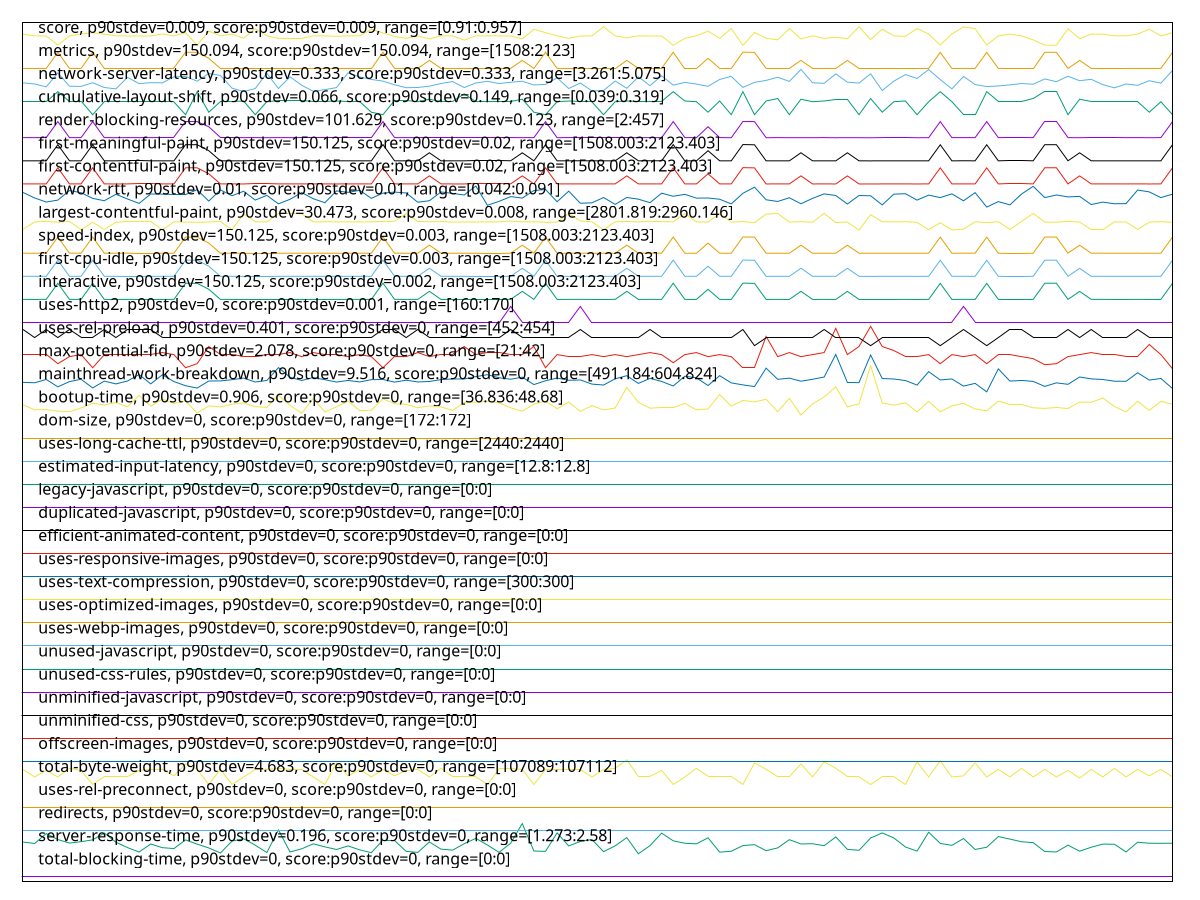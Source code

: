 reset
set terminal svg size 640, 4440 enhanced background rgb 'white'
set output "reprap/correlation/pages+cached+noexternal+nofonts+nosvg+noimg/correlation.svg"

$totalBlockingTimeP90Stdev0ScoreP90Stdev0Range00 <<EOF
0 0.2
1 0.2
2 0.2
3 0.2
4 0.2
5 0.2
6 0.2
7 0.2
8 0.2
9 0.2
10 0.2
11 0.2
12 0.2
13 0.2
14 0.2
15 0.2
16 0.2
17 0.2
18 0.2
19 0.2
20 0.2
21 0.2
22 0.2
23 0.2
24 0.2
25 0.2
26 0.2
27 0.2
28 0.2
29 0.2
30 0.2
31 0.2
32 0.2
33 0.2
34 0.2
35 0.2
36 0.2
37 0.2
38 0.2
39 0.2
40 0.2
41 0.2
42 0.2
43 0.2
44 0.2
45 0.2
46 0.2
47 0.2
48 0.2
49 0.2
50 0.2
51 0.2
52 0.2
53 0.2
54 0.2
55 0.2
56 0.2
57 0.2
58 0.2
59 0.2
60 0.2
61 0.2
62 0.2
63 0.2
64 0.2
65 0.2
66 0.2
67 0.2
68 0.2
69 0.2
70 0.2
71 0.2
72 0.2
73 0.2
74 0.2
75 0.2
76 0.2
77 0.2
78 0.2
79 0.2
80 0.2
81 0.2
82 0.2
83 0.2
84 0.2
85 0.2
86 0.2
87 0.2
88 0.2
89 0.2
90 0.2
91 0.2
92 0.2
93 0.2
94 0.2
95 0.2
96 0.2
97 0.2
98 0.2
99 0.2
EOF

$serverResponseTimeP90Stdev0196ScoreP90Stdev0Range1273258 <<EOF
0 1.709
1 1.645
2 2.0740000000000003
3 1.8170000000000002
4 1.6640000000000001
5 1.724
6 1.8030000000000002
7 2.101
8 1.701
9 1.469
10 1.2760000000000002
11 1.6230000000000002
12 1.4649999999999999
13 1.4260000000000002
14 1.801
15 1.6179999999999999
16 1.453
17 1.234
18 1.7489999999999999
19 1.851
20 1.5750000000000002
21 1.2550000000000001
22 2.234
23 1.277
24 1.416
25 1.63
26 1.5
27 1.386
28 1.5410000000000001
29 1.369
30 1.248
31 1.771
32 1.771
33 1.3050000000000002
34 1.2590000000000001
35 1.7109999999999999
36 1.401
37 1.358
38 1.636
39 1.867
40 1.5789999999999997
41 1.262
42 1.659
43 2.507
44 1.319
45 1.304
46 2.105
47 1.538
48 1.7349999999999999
49 1.816
50 1.291
51 1.543
52 1.9
53 1.2
54 1.552
55 2.093
56 1.762
57 1.6560000000000001
58 1.63
59 1.892
60 1.271
61 1.31
62 1.5550000000000002
63 1.596
64 1.334
65 1.456
66 1.8110000000000002
67 1.624
68 1.636
69 1.5490000000000002
70 1.9289999999999998
71 1.393
72 1.3490000000000002
73 1.8820000000000001
74 2.103
75 1.8869999999999998
76 1.494
77 1.317
78 2.134
79 1.6500000000000001
80 1.564
81 1.8619999999999999
82 1.387
83 1.483
84 1.9449999999999998
85 1.8359999999999999
86 1.72
87 1.6820000000000004
88 1.298
89 1.278
90 1.5730000000000002
91 1.312
92 1.483
93 1.6199999999999999
94 1.6119999999999999
95 1.2790000000000001
96 1.701
97 1.6560000000000001
98 1.6540000000000001
99 1.658
EOF

$redirectsP90Stdev0ScoreP90Stdev0Range00 <<EOF
0 2.2
1 2.2
2 2.2
3 2.2
4 2.2
5 2.2
6 2.2
7 2.2
8 2.2
9 2.2
10 2.2
11 2.2
12 2.2
13 2.2
14 2.2
15 2.2
16 2.2
17 2.2
18 2.2
19 2.2
20 2.2
21 2.2
22 2.2
23 2.2
24 2.2
25 2.2
26 2.2
27 2.2
28 2.2
29 2.2
30 2.2
31 2.2
32 2.2
33 2.2
34 2.2
35 2.2
36 2.2
37 2.2
38 2.2
39 2.2
40 2.2
41 2.2
42 2.2
43 2.2
44 2.2
45 2.2
46 2.2
47 2.2
48 2.2
49 2.2
50 2.2
51 2.2
52 2.2
53 2.2
54 2.2
55 2.2
56 2.2
57 2.2
58 2.2
59 2.2
60 2.2
61 2.2
62 2.2
63 2.2
64 2.2
65 2.2
66 2.2
67 2.2
68 2.2
69 2.2
70 2.2
71 2.2
72 2.2
73 2.2
74 2.2
75 2.2
76 2.2
77 2.2
78 2.2
79 2.2
80 2.2
81 2.2
82 2.2
83 2.2
84 2.2
85 2.2
86 2.2
87 2.2
88 2.2
89 2.2
90 2.2
91 2.2
92 2.2
93 2.2
94 2.2
95 2.2
96 2.2
97 2.2
98 2.2
99 2.2
EOF

$usesRelPreconnectP90Stdev0ScoreP90Stdev0Range00 <<EOF
0 3.2
1 3.2
2 3.2
3 3.2
4 3.2
5 3.2
6 3.2
7 3.2
8 3.2
9 3.2
10 3.2
11 3.2
12 3.2
13 3.2
14 3.2
15 3.2
16 3.2
17 3.2
18 3.2
19 3.2
20 3.2
21 3.2
22 3.2
23 3.2
24 3.2
25 3.2
26 3.2
27 3.2
28 3.2
29 3.2
30 3.2
31 3.2
32 3.2
33 3.2
34 3.2
35 3.2
36 3.2
37 3.2
38 3.2
39 3.2
40 3.2
41 3.2
42 3.2
43 3.2
44 3.2
45 3.2
46 3.2
47 3.2
48 3.2
49 3.2
50 3.2
51 3.2
52 3.2
53 3.2
54 3.2
55 3.2
56 3.2
57 3.2
58 3.2
59 3.2
60 3.2
61 3.2
62 3.2
63 3.2
64 3.2
65 3.2
66 3.2
67 3.2
68 3.2
69 3.2
70 3.2
71 3.2
72 3.2
73 3.2
74 3.2
75 3.2
76 3.2
77 3.2
78 3.2
79 3.2
80 3.2
81 3.2
82 3.2
83 3.2
84 3.2
85 3.2
86 3.2
87 3.2
88 3.2
89 3.2
90 3.2
91 3.2
92 3.2
93 3.2
94 3.2
95 3.2
96 3.2
97 3.2
98 3.2
99 3.2
EOF

$totalByteWeightP90Stdev4683ScoreP90Stdev0Range107089107112 <<EOF
0 4.8533333333333335
1 4.526666666666667
2 4.806666666666667
3 4.526666666666667
4 4.9
5 4.806666666666667
6 4.2
7 4.526666666666667
8 4.526666666666667
9 4.526666666666667
10 4.806666666666667
11 4.8533333333333335
12 4.8533333333333335
13 4.573333333333333
14 5.086666666666667
15 4.8533333333333335
16 4.2
17 4.8533333333333335
18 4.2
19 4.526666666666667
20 4.8533333333333335
21 4.8533333333333335
22 4.9
23 4.8533333333333335
24 4.8533333333333335
25 4.526666666666667
26 4.2
27 5.133333333333334
28 4.573333333333333
29 4.8533333333333335
30 4.526666666666667
31 4.8533333333333335
32 4.573333333333333
33 4.806666666666667
34 4.8533333333333335
35 4.526666666666667
36 4.9
37 4.526666666666667
38 4.526666666666667
39 4.526666666666667
40 4.2
41 4.9
42 4.9
43 4.8533333333333335
44 4.2
45 4.8533333333333335
46 4.8533333333333335
47 4.8533333333333335
48 4.8533333333333335
49 4.526666666666667
50 4.8533333333333335
51 4.9
52 5.273333333333333
53 4.526666666666667
54 4.526666666666667
55 4.806666666666667
56 4.2
57 4.526666666666667
58 4.9
59 4.526666666666667
60 4.526666666666667
61 4.526666666666667
62 4.2
63 5.133333333333334
64 4.8533333333333335
65 4.526666666666667
66 4.526666666666667
67 5.086666666666667
68 4.526666666666667
69 5.18
70 4.9
71 4.526666666666667
72 4.526666666666667
73 4.2
74 4.526666666666667
75 4.526666666666667
76 4.2
77 5.18
78 4.526666666666667
79 5.226666666666667
80 4.526666666666667
81 4.573333333333333
82 5.133333333333334
83 4.526666666666667
84 4.8533333333333335
85 4.526666666666667
86 4.9
87 4.526666666666667
88 4.8533333333333335
89 4.526666666666667
90 4.806666666666667
91 4.48
92 4.8533333333333335
93 4.526666666666667
94 4.9
95 4.526666666666667
96 4.8533333333333335
97 4.573333333333333
98 4.8533333333333335
99 4.526666666666667
EOF

$offscreenImagesP90Stdev0ScoreP90Stdev0Range00 <<EOF
0 5.2
1 5.2
2 5.2
3 5.2
4 5.2
5 5.2
6 5.2
7 5.2
8 5.2
9 5.2
10 5.2
11 5.2
12 5.2
13 5.2
14 5.2
15 5.2
16 5.2
17 5.2
18 5.2
19 5.2
20 5.2
21 5.2
22 5.2
23 5.2
24 5.2
25 5.2
26 5.2
27 5.2
28 5.2
29 5.2
30 5.2
31 5.2
32 5.2
33 5.2
34 5.2
35 5.2
36 5.2
37 5.2
38 5.2
39 5.2
40 5.2
41 5.2
42 5.2
43 5.2
44 5.2
45 5.2
46 5.2
47 5.2
48 5.2
49 5.2
50 5.2
51 5.2
52 5.2
53 5.2
54 5.2
55 5.2
56 5.2
57 5.2
58 5.2
59 5.2
60 5.2
61 5.2
62 5.2
63 5.2
64 5.2
65 5.2
66 5.2
67 5.2
68 5.2
69 5.2
70 5.2
71 5.2
72 5.2
73 5.2
74 5.2
75 5.2
76 5.2
77 5.2
78 5.2
79 5.2
80 5.2
81 5.2
82 5.2
83 5.2
84 5.2
85 5.2
86 5.2
87 5.2
88 5.2
89 5.2
90 5.2
91 5.2
92 5.2
93 5.2
94 5.2
95 5.2
96 5.2
97 5.2
98 5.2
99 5.2
EOF

$unminifiedCssP90Stdev0ScoreP90Stdev0Range00 <<EOF
0 6.2
1 6.2
2 6.2
3 6.2
4 6.2
5 6.2
6 6.2
7 6.2
8 6.2
9 6.2
10 6.2
11 6.2
12 6.2
13 6.2
14 6.2
15 6.2
16 6.2
17 6.2
18 6.2
19 6.2
20 6.2
21 6.2
22 6.2
23 6.2
24 6.2
25 6.2
26 6.2
27 6.2
28 6.2
29 6.2
30 6.2
31 6.2
32 6.2
33 6.2
34 6.2
35 6.2
36 6.2
37 6.2
38 6.2
39 6.2
40 6.2
41 6.2
42 6.2
43 6.2
44 6.2
45 6.2
46 6.2
47 6.2
48 6.2
49 6.2
50 6.2
51 6.2
52 6.2
53 6.2
54 6.2
55 6.2
56 6.2
57 6.2
58 6.2
59 6.2
60 6.2
61 6.2
62 6.2
63 6.2
64 6.2
65 6.2
66 6.2
67 6.2
68 6.2
69 6.2
70 6.2
71 6.2
72 6.2
73 6.2
74 6.2
75 6.2
76 6.2
77 6.2
78 6.2
79 6.2
80 6.2
81 6.2
82 6.2
83 6.2
84 6.2
85 6.2
86 6.2
87 6.2
88 6.2
89 6.2
90 6.2
91 6.2
92 6.2
93 6.2
94 6.2
95 6.2
96 6.2
97 6.2
98 6.2
99 6.2
EOF

$unminifiedJavascriptP90Stdev0ScoreP90Stdev0Range00 <<EOF
0 7.2
1 7.2
2 7.2
3 7.2
4 7.2
5 7.2
6 7.2
7 7.2
8 7.2
9 7.2
10 7.2
11 7.2
12 7.2
13 7.2
14 7.2
15 7.2
16 7.2
17 7.2
18 7.2
19 7.2
20 7.2
21 7.2
22 7.2
23 7.2
24 7.2
25 7.2
26 7.2
27 7.2
28 7.2
29 7.2
30 7.2
31 7.2
32 7.2
33 7.2
34 7.2
35 7.2
36 7.2
37 7.2
38 7.2
39 7.2
40 7.2
41 7.2
42 7.2
43 7.2
44 7.2
45 7.2
46 7.2
47 7.2
48 7.2
49 7.2
50 7.2
51 7.2
52 7.2
53 7.2
54 7.2
55 7.2
56 7.2
57 7.2
58 7.2
59 7.2
60 7.2
61 7.2
62 7.2
63 7.2
64 7.2
65 7.2
66 7.2
67 7.2
68 7.2
69 7.2
70 7.2
71 7.2
72 7.2
73 7.2
74 7.2
75 7.2
76 7.2
77 7.2
78 7.2
79 7.2
80 7.2
81 7.2
82 7.2
83 7.2
84 7.2
85 7.2
86 7.2
87 7.2
88 7.2
89 7.2
90 7.2
91 7.2
92 7.2
93 7.2
94 7.2
95 7.2
96 7.2
97 7.2
98 7.2
99 7.2
EOF

$unusedCssRulesP90Stdev0ScoreP90Stdev0Range00 <<EOF
0 8.2
1 8.2
2 8.2
3 8.2
4 8.2
5 8.2
6 8.2
7 8.2
8 8.2
9 8.2
10 8.2
11 8.2
12 8.2
13 8.2
14 8.2
15 8.2
16 8.2
17 8.2
18 8.2
19 8.2
20 8.2
21 8.2
22 8.2
23 8.2
24 8.2
25 8.2
26 8.2
27 8.2
28 8.2
29 8.2
30 8.2
31 8.2
32 8.2
33 8.2
34 8.2
35 8.2
36 8.2
37 8.2
38 8.2
39 8.2
40 8.2
41 8.2
42 8.2
43 8.2
44 8.2
45 8.2
46 8.2
47 8.2
48 8.2
49 8.2
50 8.2
51 8.2
52 8.2
53 8.2
54 8.2
55 8.2
56 8.2
57 8.2
58 8.2
59 8.2
60 8.2
61 8.2
62 8.2
63 8.2
64 8.2
65 8.2
66 8.2
67 8.2
68 8.2
69 8.2
70 8.2
71 8.2
72 8.2
73 8.2
74 8.2
75 8.2
76 8.2
77 8.2
78 8.2
79 8.2
80 8.2
81 8.2
82 8.2
83 8.2
84 8.2
85 8.2
86 8.2
87 8.2
88 8.2
89 8.2
90 8.2
91 8.2
92 8.2
93 8.2
94 8.2
95 8.2
96 8.2
97 8.2
98 8.2
99 8.2
EOF

$unusedJavascriptP90Stdev0ScoreP90Stdev0Range00 <<EOF
0 9.2
1 9.2
2 9.2
3 9.2
4 9.2
5 9.2
6 9.2
7 9.2
8 9.2
9 9.2
10 9.2
11 9.2
12 9.2
13 9.2
14 9.2
15 9.2
16 9.2
17 9.2
18 9.2
19 9.2
20 9.2
21 9.2
22 9.2
23 9.2
24 9.2
25 9.2
26 9.2
27 9.2
28 9.2
29 9.2
30 9.2
31 9.2
32 9.2
33 9.2
34 9.2
35 9.2
36 9.2
37 9.2
38 9.2
39 9.2
40 9.2
41 9.2
42 9.2
43 9.2
44 9.2
45 9.2
46 9.2
47 9.2
48 9.2
49 9.2
50 9.2
51 9.2
52 9.2
53 9.2
54 9.2
55 9.2
56 9.2
57 9.2
58 9.2
59 9.2
60 9.2
61 9.2
62 9.2
63 9.2
64 9.2
65 9.2
66 9.2
67 9.2
68 9.2
69 9.2
70 9.2
71 9.2
72 9.2
73 9.2
74 9.2
75 9.2
76 9.2
77 9.2
78 9.2
79 9.2
80 9.2
81 9.2
82 9.2
83 9.2
84 9.2
85 9.2
86 9.2
87 9.2
88 9.2
89 9.2
90 9.2
91 9.2
92 9.2
93 9.2
94 9.2
95 9.2
96 9.2
97 9.2
98 9.2
99 9.2
EOF

$usesWebpImagesP90Stdev0ScoreP90Stdev0Range00 <<EOF
0 10.2
1 10.2
2 10.2
3 10.2
4 10.2
5 10.2
6 10.2
7 10.2
8 10.2
9 10.2
10 10.2
11 10.2
12 10.2
13 10.2
14 10.2
15 10.2
16 10.2
17 10.2
18 10.2
19 10.2
20 10.2
21 10.2
22 10.2
23 10.2
24 10.2
25 10.2
26 10.2
27 10.2
28 10.2
29 10.2
30 10.2
31 10.2
32 10.2
33 10.2
34 10.2
35 10.2
36 10.2
37 10.2
38 10.2
39 10.2
40 10.2
41 10.2
42 10.2
43 10.2
44 10.2
45 10.2
46 10.2
47 10.2
48 10.2
49 10.2
50 10.2
51 10.2
52 10.2
53 10.2
54 10.2
55 10.2
56 10.2
57 10.2
58 10.2
59 10.2
60 10.2
61 10.2
62 10.2
63 10.2
64 10.2
65 10.2
66 10.2
67 10.2
68 10.2
69 10.2
70 10.2
71 10.2
72 10.2
73 10.2
74 10.2
75 10.2
76 10.2
77 10.2
78 10.2
79 10.2
80 10.2
81 10.2
82 10.2
83 10.2
84 10.2
85 10.2
86 10.2
87 10.2
88 10.2
89 10.2
90 10.2
91 10.2
92 10.2
93 10.2
94 10.2
95 10.2
96 10.2
97 10.2
98 10.2
99 10.2
EOF

$usesOptimizedImagesP90Stdev0ScoreP90Stdev0Range00 <<EOF
0 11.2
1 11.2
2 11.2
3 11.2
4 11.2
5 11.2
6 11.2
7 11.2
8 11.2
9 11.2
10 11.2
11 11.2
12 11.2
13 11.2
14 11.2
15 11.2
16 11.2
17 11.2
18 11.2
19 11.2
20 11.2
21 11.2
22 11.2
23 11.2
24 11.2
25 11.2
26 11.2
27 11.2
28 11.2
29 11.2
30 11.2
31 11.2
32 11.2
33 11.2
34 11.2
35 11.2
36 11.2
37 11.2
38 11.2
39 11.2
40 11.2
41 11.2
42 11.2
43 11.2
44 11.2
45 11.2
46 11.2
47 11.2
48 11.2
49 11.2
50 11.2
51 11.2
52 11.2
53 11.2
54 11.2
55 11.2
56 11.2
57 11.2
58 11.2
59 11.2
60 11.2
61 11.2
62 11.2
63 11.2
64 11.2
65 11.2
66 11.2
67 11.2
68 11.2
69 11.2
70 11.2
71 11.2
72 11.2
73 11.2
74 11.2
75 11.2
76 11.2
77 11.2
78 11.2
79 11.2
80 11.2
81 11.2
82 11.2
83 11.2
84 11.2
85 11.2
86 11.2
87 11.2
88 11.2
89 11.2
90 11.2
91 11.2
92 11.2
93 11.2
94 11.2
95 11.2
96 11.2
97 11.2
98 11.2
99 11.2
EOF

$usesTextCompressionP90Stdev0ScoreP90Stdev0Range300300 <<EOF
0 12.2
1 12.2
2 12.2
3 12.2
4 12.2
5 12.2
6 12.2
7 12.2
8 12.2
9 12.2
10 12.2
11 12.2
12 12.2
13 12.2
14 12.2
15 12.2
16 12.2
17 12.2
18 12.2
19 12.2
20 12.2
21 12.2
22 12.2
23 12.2
24 12.2
25 12.2
26 12.2
27 12.2
28 12.2
29 12.2
30 12.2
31 12.2
32 12.2
33 12.2
34 12.2
35 12.2
36 12.2
37 12.2
38 12.2
39 12.2
40 12.2
41 12.2
42 12.2
43 12.2
44 12.2
45 12.2
46 12.2
47 12.2
48 12.2
49 12.2
50 12.2
51 12.2
52 12.2
53 12.2
54 12.2
55 12.2
56 12.2
57 12.2
58 12.2
59 12.2
60 12.2
61 12.2
62 12.2
63 12.2
64 12.2
65 12.2
66 12.2
67 12.2
68 12.2
69 12.2
70 12.2
71 12.2
72 12.2
73 12.2
74 12.2
75 12.2
76 12.2
77 12.2
78 12.2
79 12.2
80 12.2
81 12.2
82 12.2
83 12.2
84 12.2
85 12.2
86 12.2
87 12.2
88 12.2
89 12.2
90 12.2
91 12.2
92 12.2
93 12.2
94 12.2
95 12.2
96 12.2
97 12.2
98 12.2
99 12.2
EOF

$usesResponsiveImagesP90Stdev0ScoreP90Stdev0Range00 <<EOF
0 13.2
1 13.2
2 13.2
3 13.2
4 13.2
5 13.2
6 13.2
7 13.2
8 13.2
9 13.2
10 13.2
11 13.2
12 13.2
13 13.2
14 13.2
15 13.2
16 13.2
17 13.2
18 13.2
19 13.2
20 13.2
21 13.2
22 13.2
23 13.2
24 13.2
25 13.2
26 13.2
27 13.2
28 13.2
29 13.2
30 13.2
31 13.2
32 13.2
33 13.2
34 13.2
35 13.2
36 13.2
37 13.2
38 13.2
39 13.2
40 13.2
41 13.2
42 13.2
43 13.2
44 13.2
45 13.2
46 13.2
47 13.2
48 13.2
49 13.2
50 13.2
51 13.2
52 13.2
53 13.2
54 13.2
55 13.2
56 13.2
57 13.2
58 13.2
59 13.2
60 13.2
61 13.2
62 13.2
63 13.2
64 13.2
65 13.2
66 13.2
67 13.2
68 13.2
69 13.2
70 13.2
71 13.2
72 13.2
73 13.2
74 13.2
75 13.2
76 13.2
77 13.2
78 13.2
79 13.2
80 13.2
81 13.2
82 13.2
83 13.2
84 13.2
85 13.2
86 13.2
87 13.2
88 13.2
89 13.2
90 13.2
91 13.2
92 13.2
93 13.2
94 13.2
95 13.2
96 13.2
97 13.2
98 13.2
99 13.2
EOF

$efficientAnimatedContentP90Stdev0ScoreP90Stdev0Range00 <<EOF
0 14.2
1 14.2
2 14.2
3 14.2
4 14.2
5 14.2
6 14.2
7 14.2
8 14.2
9 14.2
10 14.2
11 14.2
12 14.2
13 14.2
14 14.2
15 14.2
16 14.2
17 14.2
18 14.2
19 14.2
20 14.2
21 14.2
22 14.2
23 14.2
24 14.2
25 14.2
26 14.2
27 14.2
28 14.2
29 14.2
30 14.2
31 14.2
32 14.2
33 14.2
34 14.2
35 14.2
36 14.2
37 14.2
38 14.2
39 14.2
40 14.2
41 14.2
42 14.2
43 14.2
44 14.2
45 14.2
46 14.2
47 14.2
48 14.2
49 14.2
50 14.2
51 14.2
52 14.2
53 14.2
54 14.2
55 14.2
56 14.2
57 14.2
58 14.2
59 14.2
60 14.2
61 14.2
62 14.2
63 14.2
64 14.2
65 14.2
66 14.2
67 14.2
68 14.2
69 14.2
70 14.2
71 14.2
72 14.2
73 14.2
74 14.2
75 14.2
76 14.2
77 14.2
78 14.2
79 14.2
80 14.2
81 14.2
82 14.2
83 14.2
84 14.2
85 14.2
86 14.2
87 14.2
88 14.2
89 14.2
90 14.2
91 14.2
92 14.2
93 14.2
94 14.2
95 14.2
96 14.2
97 14.2
98 14.2
99 14.2
EOF

$duplicatedJavascriptP90Stdev0ScoreP90Stdev0Range00 <<EOF
0 15.2
1 15.2
2 15.2
3 15.2
4 15.2
5 15.2
6 15.2
7 15.2
8 15.2
9 15.2
10 15.2
11 15.2
12 15.2
13 15.2
14 15.2
15 15.2
16 15.2
17 15.2
18 15.2
19 15.2
20 15.2
21 15.2
22 15.2
23 15.2
24 15.2
25 15.2
26 15.2
27 15.2
28 15.2
29 15.2
30 15.2
31 15.2
32 15.2
33 15.2
34 15.2
35 15.2
36 15.2
37 15.2
38 15.2
39 15.2
40 15.2
41 15.2
42 15.2
43 15.2
44 15.2
45 15.2
46 15.2
47 15.2
48 15.2
49 15.2
50 15.2
51 15.2
52 15.2
53 15.2
54 15.2
55 15.2
56 15.2
57 15.2
58 15.2
59 15.2
60 15.2
61 15.2
62 15.2
63 15.2
64 15.2
65 15.2
66 15.2
67 15.2
68 15.2
69 15.2
70 15.2
71 15.2
72 15.2
73 15.2
74 15.2
75 15.2
76 15.2
77 15.2
78 15.2
79 15.2
80 15.2
81 15.2
82 15.2
83 15.2
84 15.2
85 15.2
86 15.2
87 15.2
88 15.2
89 15.2
90 15.2
91 15.2
92 15.2
93 15.2
94 15.2
95 15.2
96 15.2
97 15.2
98 15.2
99 15.2
EOF

$legacyJavascriptP90Stdev0ScoreP90Stdev0Range00 <<EOF
0 16.2
1 16.2
2 16.2
3 16.2
4 16.2
5 16.2
6 16.2
7 16.2
8 16.2
9 16.2
10 16.2
11 16.2
12 16.2
13 16.2
14 16.2
15 16.2
16 16.2
17 16.2
18 16.2
19 16.2
20 16.2
21 16.2
22 16.2
23 16.2
24 16.2
25 16.2
26 16.2
27 16.2
28 16.2
29 16.2
30 16.2
31 16.2
32 16.2
33 16.2
34 16.2
35 16.2
36 16.2
37 16.2
38 16.2
39 16.2
40 16.2
41 16.2
42 16.2
43 16.2
44 16.2
45 16.2
46 16.2
47 16.2
48 16.2
49 16.2
50 16.2
51 16.2
52 16.2
53 16.2
54 16.2
55 16.2
56 16.2
57 16.2
58 16.2
59 16.2
60 16.2
61 16.2
62 16.2
63 16.2
64 16.2
65 16.2
66 16.2
67 16.2
68 16.2
69 16.2
70 16.2
71 16.2
72 16.2
73 16.2
74 16.2
75 16.2
76 16.2
77 16.2
78 16.2
79 16.2
80 16.2
81 16.2
82 16.2
83 16.2
84 16.2
85 16.2
86 16.2
87 16.2
88 16.2
89 16.2
90 16.2
91 16.2
92 16.2
93 16.2
94 16.2
95 16.2
96 16.2
97 16.2
98 16.2
99 16.2
EOF

$estimatedInputLatencyP90Stdev0ScoreP90Stdev0Range128128 <<EOF
0 17.2
1 17.2
2 17.2
3 17.2
4 17.2
5 17.2
6 17.2
7 17.2
8 17.2
9 17.2
10 17.2
11 17.2
12 17.2
13 17.2
14 17.2
15 17.2
16 17.2
17 17.2
18 17.2
19 17.2
20 17.2
21 17.2
22 17.2
23 17.2
24 17.2
25 17.2
26 17.2
27 17.2
28 17.2
29 17.2
30 17.2
31 17.2
32 17.2
33 17.2
34 17.2
35 17.2
36 17.2
37 17.2
38 17.2
39 17.2
40 17.2
41 17.2
42 17.2
43 17.2
44 17.2
45 17.2
46 17.2
47 17.2
48 17.2
49 17.2
50 17.2
51 17.2
52 17.2
53 17.2
54 17.2
55 17.2
56 17.2
57 17.2
58 17.2
59 17.2
60 17.2
61 17.2
62 17.2
63 17.2
64 17.2
65 17.2
66 17.2
67 17.2
68 17.2
69 17.2
70 17.2
71 17.2
72 17.2
73 17.2
74 17.2
75 17.2
76 17.2
77 17.2
78 17.2
79 17.2
80 17.2
81 17.2
82 17.2
83 17.2
84 17.2
85 17.2
86 17.2
87 17.2
88 17.2
89 17.2
90 17.2
91 17.2
92 17.2
93 17.2
94 17.2
95 17.2
96 17.2
97 17.2
98 17.2
99 17.2
EOF

$usesLongCacheTtlP90Stdev0ScoreP90Stdev0Range24402440 <<EOF
0 18.2
1 18.2
2 18.2
3 18.2
4 18.2
5 18.2
6 18.2
7 18.2
8 18.2
9 18.2
10 18.2
11 18.2
12 18.2
13 18.2
14 18.2
15 18.2
16 18.2
17 18.2
18 18.2
19 18.2
20 18.2
21 18.2
22 18.2
23 18.2
24 18.2
25 18.2
26 18.2
27 18.2
28 18.2
29 18.2
30 18.2
31 18.2
32 18.2
33 18.2
34 18.2
35 18.2
36 18.2
37 18.2
38 18.2
39 18.2
40 18.2
41 18.2
42 18.2
43 18.2
44 18.2
45 18.2
46 18.2
47 18.2
48 18.2
49 18.2
50 18.2
51 18.2
52 18.2
53 18.2
54 18.2
55 18.2
56 18.2
57 18.2
58 18.2
59 18.2
60 18.2
61 18.2
62 18.2
63 18.2
64 18.2
65 18.2
66 18.2
67 18.2
68 18.2
69 18.2
70 18.2
71 18.2
72 18.2
73 18.2
74 18.2
75 18.2
76 18.2
77 18.2
78 18.2
79 18.2
80 18.2
81 18.2
82 18.2
83 18.2
84 18.2
85 18.2
86 18.2
87 18.2
88 18.2
89 18.2
90 18.2
91 18.2
92 18.2
93 18.2
94 18.2
95 18.2
96 18.2
97 18.2
98 18.2
99 18.2
EOF

$domSizeP90Stdev0ScoreP90Stdev0Range172172 <<EOF
0 19.2
1 19.2
2 19.2
3 19.2
4 19.2
5 19.2
6 19.2
7 19.2
8 19.2
9 19.2
10 19.2
11 19.2
12 19.2
13 19.2
14 19.2
15 19.2
16 19.2
17 19.2
18 19.2
19 19.2
20 19.2
21 19.2
22 19.2
23 19.2
24 19.2
25 19.2
26 19.2
27 19.2
28 19.2
29 19.2
30 19.2
31 19.2
32 19.2
33 19.2
34 19.2
35 19.2
36 19.2
37 19.2
38 19.2
39 19.2
40 19.2
41 19.2
42 19.2
43 19.2
44 19.2
45 19.2
46 19.2
47 19.2
48 19.2
49 19.2
50 19.2
51 19.2
52 19.2
53 19.2
54 19.2
55 19.2
56 19.2
57 19.2
58 19.2
59 19.2
60 19.2
61 19.2
62 19.2
63 19.2
64 19.2
65 19.2
66 19.2
67 19.2
68 19.2
69 19.2
70 19.2
71 19.2
72 19.2
73 19.2
74 19.2
75 19.2
76 19.2
77 19.2
78 19.2
79 19.2
80 19.2
81 19.2
82 19.2
83 19.2
84 19.2
85 19.2
86 19.2
87 19.2
88 19.2
89 19.2
90 19.2
91 19.2
92 19.2
93 19.2
94 19.2
95 19.2
96 19.2
97 19.2
98 19.2
99 19.2
EOF

$bootupTimeP90Stdev0906ScoreP90Stdev0Range368364868 <<EOF
0 20.642446043165467
1 20.42158273381295
2 20.43453237410072
3 20.363309352517984
4 20.338129496402875
5 20.50071942446043
6 20.702877697841725
7 20.633812949640287
8 20.741007194244606
9 20.551079136690646
10 21.046762589928058
11 20.577697841726618
12 20.88345323741007
13 20.70071942446043
14 20.807194244604318
15 20.27985611510791
16 20.589928057553955
17 20.550359712230215
18 20.66474820143885
19 20.719424460431654
20 20.56115107913669
21 20.526618705035972
22 21.05251798561151
23 20.61798561151079
24 20.269064748201437
25 20.91726618705036
26 20.33093525179856
27 20.549640287769787
28 20.79712230215827
29 20.385611510791367
30 20.405755395683453
31 20.9
32 20.68848920863309
33 20.653956834532373
34 20.5136690647482
35 20.59208633093525
36 20.54748201438849
37 20.395683453237407
38 20.737410071942445
39 20.755395683453234
40 20.792086330935252
41 20.723741007194246
42 20.510071942446043
43 20.363309352517984
44 20.673381294964027
45 20.793525179856115
46 20.46978417266187
47 20.75611510791367
48 20.35611510791367
49 20.60503597122302
50 20.41510791366906
51 20.499999999999996
52 21.38705035971223
53 20.746043165467622
54 20.493525179856114
55 20.53884892086331
56 20.53884892086331
57 20.70071942446043
58 20.419424460431657
59 20.461870503597122
60 21.079856115107912
61 20.581294964028775
62 20.829496402877698
63 20.76258992805755
64 20.880575539568344
65 20.341726618705035
66 20.917985611510794
67 20.2
68 20.676978417266184
69 20.98201438848921
70 21.420143884892088
71 20.55611510791367
72 20.674820143884894
73 22.33021582733813
74 20.71798561151079
75 20.625179856115107
76 20.725179856115105
77 20.330935251798557
78 20.789928057553954
79 20.339568345323737
80 20.590647482014386
81 20.705755395683454
82 20.458273381294962
83 20.38273381294964
84 20.79928057553957
85 20.65323741007194
86 20.65179856115108
87 20.50863309352518
88 20.483453237410068
89 20.52230215827338
90 20.47769784172662
91 20.75755395683453
92 20.746762589928057
93 20.933812949640288
94 20.566187050359712
95 20.332374100719424
96 20.79712230215827
97 20.39496402877698
98 20.79136690647482
99 20.658992805755396
EOF

$mainthreadWorkBreakdownP90Stdev9516ScoreP90Stdev0Range491184604824 <<EOF
0 21.610276036153408
1 21.593461444507774
2 21.735729989414544
3 21.417107727383762
4 21.642480254050973
5 21.74581874440192
6 21.3684879081508
7 21.664994707271394
8 21.543416659881117
9 21.66978259099422
10 21.94844882338572
11 21.5451836169693
12 21.937391091930625
13 21.643734223597427
14 21.464644572917514
15 21.364099014738215
16 21.668414624216272
17 21.673316505170586
18 21.72632521781614
19 21.79614852210732
20 21.625665662405343
21 21.6920120511359
22 22.25008549792362
23 21.830347691556064
24 21.693722009608337
25 21.82082892272616
26 21.7259262275059
27 21.622074749613226
28 21.694633987460303
29 21.62771761257227
30 21.727636185978337
31 21.735103004641317
32 21.61968080775181
33 21.705178731373667
34 21.62840159596124
35 21.649320087940723
36 21.73145509323345
37 21.75613549385229
38 21.75870043156095
39 21.85941698558749
40 21.943090953505415
41 21.808916212034852
42 21.74633173194365
43 21.835705561436367
44 21.514575360312676
45 21.679643351518607
46 21.796832505496297
47 21.700276850419346
48 21.71532448497679
49 21.53520885921342
50 21.49491083787965
51 21.765711261297938
52 21.899259017995277
53 21.565646120022798
54 21.78417881280026
55 21.65011806856119
56 21.454783812393128
57 21.876687566159106
58 21.80646527155769
59 21.473821350052926
60 21.9
61 21.587989577395977
62 21.50112368699617
63 21.428507450533342
64 22.22654506961974
65 21.741600846836576
66 21.79358358439866
67 21.661061802784786
68 21.743310805309015
69 21.842374399478867
70 22.819330673397936
71 21.604576174578614
72 21.598363325462095
73 22.794650272779094
74 21.777566973373506
75 21.75585050077355
76 21.689219118964253
77 21.49416985587493
78 22.074415764188583
79 21.71481149743506
80 21.75949841218142
81 21.448456966045107
82 21.56644410064327
83 21.2
84 22.194112857259185
85 21.665222701734386
86 21.6934370165296
87 21.653423988274568
88 21.434891295497106
89 21.59009852617865
90 21.526260076541
91 21.843001384252094
92 21.76160736096409
93 21.73470401433108
94 21.66077680970605
95 21.656729907987952
96 22.027505903428057
97 21.708370653855546
98 21.779504926308928
99 21.34380750753196
EOF

$maxPotentialFidP90Stdev2078ScoreP90Stdev0Range2142 <<EOF
0 22.8125
1 22.8125
2 22.8125
3 22.41875
4 22.724999999999998
5 22.8125
6 22.24375
7 22.8125
8 22.8125
9 22.8125
10 22.8125
11 22.8125
12 22.9
13 22.8125
14 22.24375
15 22.41875
16 23.162499999999998
17 22.8125
18 22.8125
19 22.724999999999998
20 22.724999999999998
21 22.8125
22 22.8125
23 22.9
24 22.724999999999998
25 22.9
26 22.8125
27 22.8125
28 22.724999999999998
29 22.8125
30 22.724999999999998
31 22.24375
32 22.724999999999998
33 22.724999999999998
34 22.9
35 22.724999999999998
36 22.8125
37 22.8125
38 23.162499999999998
39 22.8125
40 22.9
41 22.9
42 22.8125
43 22.8125
44 23.162499999999998
45 22.24375
46 22.8125
47 22.724999999999998
48 22.724999999999998
49 22.8125
50 22.724999999999998
51 22.8125
52 22.724999999999998
53 22.8125
54 22.9
55 22.8125
56 22.4625
57 22.8125
58 22.9
59 22.724999999999998
60 22.8125
61 22.724999999999998
62 22.24375
63 22.24375
64 23.599999999999998
65 22.724999999999998
66 22.9
67 22.724999999999998
68 22.8125
69 22.9
70 23.95
71 22.8125
72 23.162499999999998
73 24.037499999999998
74 23.162499999999998
75 22.9875
76 22.724999999999998
77 22.724999999999998
78 22.8125
79 22.41875
80 22.8125
81 22.724999999999998
82 22.8125
83 22.41875
84 22.8125
85 22.8125
86 22.724999999999998
87 22.6375
88 22.375
89 22.41875
90 22.724999999999998
91 22.8125
92 22.9
93 22.8125
94 22.8125
95 22.724999999999998
96 22.724999999999998
97 23.25
98 22.8125
99 22.2
EOF

$usesRelPreloadP90Stdev0401ScoreP90Stdev0Range452454 <<EOF
0 23.9
1 23.55
2 23.9
3 23.55
4 23.9
5 23.55
6 23.55
7 23.9
8 23.55
9 23.9
10 23.9
11 23.9
12 23.55
13 23.55
14 23.55
15 23.55
16 23.55
17 23.55
18 23.55
19 23.55
20 23.55
21 23.55
22 23.55
23 23.55
24 23.55
25 23.55
26 23.55
27 23.55
28 23.55
29 23.55
30 23.55
31 23.9
32 23.9
33 23.55
34 23.9
35 23.55
36 23.55
37 23.55
38 23.55
39 23.55
40 23.55
41 23.55
42 23.9
43 23.55
44 23.55
45 23.55
46 23.55
47 23.55
48 23.9
49 23.55
50 23.55
51 23.55
52 23.55
53 23.55
54 23.9
55 23.55
56 23.55
57 23.55
58 23.55
59 23.55
60 23.55
61 23.55
62 23.9
63 23.2
64 23.55
65 23.55
66 23.55
67 23.55
68 23.55
69 23.9
70 23.55
71 23.55
72 23.55
73 23.2
74 23.55
75 23.55
76 23.55
77 23.55
78 23.55
79 23.2
80 23.55
81 23.9
82 23.55
83 23.2
84 23.55
85 23.9
86 23.9
87 23.55
88 23.55
89 23.55
90 23.9
91 23.55
92 23.9
93 23.55
94 23.55
95 23.55
96 23.9
97 23.55
98 23.55
99 23.55
EOF

$usesHttp2P90Stdev0ScoreP90Stdev0001Range160170 <<EOF
0 24.2
1 24.2
2 24.2
3 24.2
4 24.2
5 24.2
6 24.2
7 24.2
8 24.2
9 24.2
10 24.2
11 24.2
12 24.2
13 24.2
14 24.2
15 24.2
16 24.2
17 24.2
18 24.2
19 24.2
20 24.2
21 24.2
22 24.2
23 24.2
24 24.2
25 24.2
26 24.2
27 24.2
28 24.2
29 24.2
30 24.2
31 24.2
32 24.2
33 24.2
34 24.2
35 24.2
36 24.2
37 24.2
38 24.2
39 24.2
40 24.2
41 24.2
42 24.9
43 24.2
44 24.2
45 24.2
46 24.2
47 24.2
48 24.9
49 24.2
50 24.2
51 24.2
52 24.2
53 24.2
54 24.2
55 24.2
56 24.2
57 24.2
58 24.2
59 24.2
60 24.2
61 24.2
62 24.2
63 24.2
64 24.2
65 24.2
66 24.2
67 24.2
68 24.2
69 24.2
70 24.2
71 24.2
72 24.2
73 24.2
74 24.2
75 24.2
76 24.2
77 24.2
78 24.2
79 24.2
80 24.2
81 24.9
82 24.2
83 24.2
84 24.2
85 24.2
86 24.2
87 24.2
88 24.2
89 24.2
90 24.2
91 24.2
92 24.2
93 24.2
94 24.2
95 24.2
96 24.2
97 24.2
98 24.2
99 24.2
EOF

$interactiveP90Stdev150125ScoreP90Stdev0002Range15080032123403 <<EOF
0 25.20337476700075
1 25.201946309391165
2 25.203273563047873
3 25.900822899564634
4 25.203475511457814
5 25.20250804302292
6 25.900370181314585
7 25.203320776242688
8 25.200641226407452
9 25.203611407344596
10 25.203459658852257
11 25.20336925305099
12 25.20195515468557
13 25.20263831008599
14 25.90163620715417
15 25.9
16 25.63987178097541
17 25.203569593225588
18 25.202340556798973
19 25.201045008353386
20 25.202362612598012
21 25.20238604688449
22 25.202632221766464
23 25.202772597737425
24 25.20240017638075
25 25.2015551635801
26 25.202280477721384
27 25.201498760469015
28 25.20287058521961
29 25.202478175795058
30 25.20215342712901
31 25.90693379182263
32 25.203218538424228
33 25.202425333776528
34 25.203280570359023
35 25.550683643614718
36 25.202994304467342
37 25.201730576106826
38 25.2015379324871
39 25.202016497376647
40 25.202071062504476
41 25.20206566342867
42 25.204798514778247
43 25.55026354956741
44 25.20243199646582
45 25.900154275719313
46 25.201835685774114
47 25.2029513416088
48 25.204445507119683
49 25.20220592452568
50 25.201975946871123
51 25.202682766305927
52 25.55112958430152
53 25.202380073438917
54 25.20384023625962
55 25.203233586912113
56 25.90358590532696
57 25.20272607378633
58 25.202040276284986
59 25.639116484732305
60 25.203121240185762
61 25.20163258862464
62 25.906300376844
63 25.89710046654415
64 25.201077862304036
65 25.20319027943171
66 25.201609613833973
67 25.551776669280596
68 25.201207440123387
69 25.20326770447625
70 25.20081365221139
71 25.5495995781172
72 25.201297156680933
73 25.2
74 25.20236674806033
75 25.201931950147
76 25.202676448238492
77 25.20077792641191
78 25.20322761346654
79 25.897056354946073
80 25.20169829652594
81 25.204304212157094
82 25.202681617566395
83 25.897519699036806
84 25.202497474619214
85 25.203347312125906
86 25.203338926327312
87 25.202924575977672
88 25.90150301080529
89 25.901153793987184
90 25.203861487940983
91 25.54971950652447
92 25.203440704649957
93 25.20275720462768
94 25.201967446198577
95 25.20165407005391
96 25.203268163972066
97 25.201425815508657
98 25.20258569781537
99 25.900016082353467
EOF

$firstCpuIdleP90Stdev150125ScoreP90Stdev0003Range15080032123403 <<EOF
0 26.20337476700075
1 26.201946309391165
2 26.203273563047873
3 26.900822899564634
4 26.203475511457814
5 26.20250804302292
6 26.900370181314585
7 26.203320776242688
8 26.200641226407452
9 26.203611407344596
10 26.203459658852257
11 26.20336925305099
12 26.20195515468557
13 26.20263831008599
14 26.90163620715417
15 26.9
16 26.63987178097541
17 26.203569593225588
18 26.202340556798973
19 26.201045008353386
20 26.202362612598012
21 26.20238604688449
22 26.202632221766464
23 26.202772597737425
24 26.20240017638075
25 26.2015551635801
26 26.202280477721384
27 26.201498760469015
28 26.20287058521961
29 26.202478175795058
30 26.20215342712901
31 26.90693379182263
32 26.203218538424228
33 26.202425333776528
34 26.203280570359023
35 26.550683643614718
36 26.202994304467342
37 26.201730576106826
38 26.2015379324871
39 26.202016497376647
40 26.202071062504476
41 26.20206566342867
42 26.204798514778247
43 26.55026354956741
44 26.20243199646582
45 26.900154275719313
46 26.201835685774114
47 26.2029513416088
48 26.204445507119683
49 26.20220592452568
50 26.201975946871123
51 26.202682766305927
52 26.55112958430152
53 26.202380073438917
54 26.20384023625962
55 26.203233586912113
56 26.90358590532696
57 26.20272607378633
58 26.202040276284986
59 26.639116484732305
60 26.203121240185762
61 26.20163258862464
62 26.906300376844
63 26.89710046654415
64 26.201077862304036
65 26.20319027943171
66 26.201609613833973
67 26.551776669280596
68 26.201207440123387
69 26.20326770447625
70 26.20081365221139
71 26.5495995781172
72 26.201297156680933
73 26.2
74 26.20236674806033
75 26.201931950147
76 26.202676448238492
77 26.20077792641191
78 26.20322761346654
79 26.897056354946073
80 26.20169829652594
81 26.204304212157094
82 26.202681617566395
83 26.897519699036806
84 26.202497474619214
85 26.203347312125906
86 26.203338926327312
87 26.202924575977672
88 26.90150301080529
89 26.901153793987184
90 26.203861487940983
91 26.54971950652447
92 26.203440704649957
93 26.20275720462768
94 26.201967446198577
95 26.20165407005391
96 26.203268163972066
97 26.201425815508657
98 26.20258569781537
99 26.900016082353467
EOF

$speedIndexP90Stdev150125ScoreP90Stdev0003Range15080032123403 <<EOF
0 27.20337476700075
1 27.201946309391165
2 27.203273563047873
3 27.900822899564634
4 27.203475511457814
5 27.20250804302292
6 27.900370181314585
7 27.203320776242688
8 27.200641226407452
9 27.203611407344596
10 27.203459658852257
11 27.20336925305099
12 27.20195515468557
13 27.20263831008599
14 27.90163620715417
15 27.9
16 27.63987178097541
17 27.203569593225588
18 27.202340556798973
19 27.201045008353386
20 27.202362612598012
21 27.20238604688449
22 27.202632221766464
23 27.202772597737425
24 27.20240017638075
25 27.2015551635801
26 27.202280477721384
27 27.201498760469015
28 27.20287058521961
29 27.202478175795058
30 27.20215342712901
31 27.90693379182263
32 27.203218538424228
33 27.202425333776528
34 27.203280570359023
35 27.550683643614718
36 27.202994304467342
37 27.201730576106826
38 27.2015379324871
39 27.202016497376647
40 27.202071062504476
41 27.20206566342867
42 27.204798514778247
43 27.55026354956741
44 27.20243199646582
45 27.900154275719313
46 27.201835685774114
47 27.2029513416088
48 27.204445507119683
49 27.20220592452568
50 27.201975946871123
51 27.202682766305927
52 27.55112958430152
53 27.202380073438917
54 27.20384023625962
55 27.203233586912113
56 27.90358590532696
57 27.20272607378633
58 27.202040276284986
59 27.639116484732305
60 27.203121240185762
61 27.20163258862464
62 27.906300376844
63 27.89710046654415
64 27.201077862304036
65 27.20319027943171
66 27.201609613833973
67 27.551776669280596
68 27.201207440123387
69 27.20326770447625
70 27.20081365221139
71 27.5495995781172
72 27.201297156680933
73 27.2
74 27.20236674806033
75 27.201931950147
76 27.202676448238492
77 27.20077792641191
78 27.20322761346654
79 27.897056354946073
80 27.20169829652594
81 27.204304212157094
82 27.202681617566395
83 27.897519699036806
84 27.202497474619214
85 27.203347312125906
86 27.203338926327312
87 27.202924575977672
88 27.90150301080529
89 27.901153793987184
90 27.203861487940983
91 27.54971950652447
92 27.203440704649957
93 27.20275720462768
94 27.201967446198577
95 27.20165407005391
96 27.203268163972066
97 27.201425815508657
98 27.20258569781537
99 27.900016082353467
EOF

$largestContentfulPaintP90Stdev30473ScoreP90Stdev0008Range28018192960146 <<EOF
0 28.231344941668578
1 28.55658668320861
2 28.583610338451326
3 28.543858144931658
4 28.580913481420602
5 28.220414615386634
6 28.541238038041207
7 28.234405958523972
8 28.539805599237177
9 28.57723362334416
10 28.579570930168238
11 28.577009826388622
12 28.20964562573589
13 28.56165472775596
14 28.548671969044438
15 28.539065755542733
16 28.553343816921775
17 28.574669292831913
18 28.21967338880679
19 28.9
20 28.566255587515574
21 28.555373662222998
22 28.92399421427086
23 28.917192722861866
24 28.917276848390983
25 28.55580235670015
26 28.565896728751643
27 28.558615376105326
28 28.562249138001434
29 28.559082330412156
30 28.556380402801594
31 28.579731344875817
32 28.58399547203806
33 28.919412253945183
34 28.580444222304756
35 28.564098286275723
36 28.571959989832507
37 28.551291845453996
38 28.55266735547531
39 28.55608285195751
40 28.556836754986954
41 28.55833050171083
42 28.59912147265443
43 28.556676109798463
44 28.564078695399076
45 28.539977998951642
46 28.550585191009407
47 28.928387180257147
48 28.594058729167823
49 28.56570404671782
50 28.215875985470483
51 28.56602164940036
52 28.577654942432456
53 28.55803571663756
54 28.58700578309508
55 28.569942820980874
56 28.560097137822314
57 28.920339939574504
58 28.557978096412143
59 28.551962314397024
60 28.924837774371063
61 28.54660271150903
62 28.57601921947313
63 28.52206825000461
64 28.89273063236058
65 28.924292687038555
66 28.5494694329643
67 28.567633171865
68 28.544530227240998
69 28.929828838297237
70 28.531768499714207
71 28.55032797432311
72 28.2
73 28.87024145837779
74 28.568618016757938
75 28.55412491669762
76 28.567859504110462
77 28.534767286726147
78 28.219615768581367
79 28.52180457985308
80 28.210165129688303
81 28.241597884580425
82 28.567713609699688
83 28.52451803150872
84 28.56651211275916
85 28.233121257977928
86 28.577140509059873
87 28.92437796497218
88 28.547882110994333
89 28.545828065198442
90 28.580056553428108
91 28.55059417976457
92 28.230470497127545
93 28.22378148039859
94 28.55989661943784
95 28.55271967463999
96 28.231379283322926
97 28.545699226374396
98 28.565577512702795
99 28.539162557521454
EOF

$networkRttP90Stdev001ScoreP90Stdev001Range00420091 <<EOF
0 29.83225806451613
1 29.59516129032258
2 29.418279569892473
3 29.501075268817203
4 29.91505376344086
5 29.82284946236559
6 29.576344086021503
7 29.474731182795697
8 29.753225806451614
9 29.55
10 29.35806451612903
11 29.766397849462365
12 29.76263440860215
13 29.743817204301074
14 29.741935483870968
15 29.95268817204301
16 29.45967741935484
17 29.94516129032258
18 29.691129032258065
19 29.884946236559138
20 29.502956989247313
21 29.706182795698926
22 29.341129032258063
23 29.536827956989246
24 29.828494623655914
25 29.559408602150537
26 29.39005376344086
27 29.9
28 29.83790322580645
29 29.924462365591395
30 29.578225806451613
31 29.804032258064517
32 29.849193548387095
33 29.811559139784947
34 29.408870967741937
35 29.474731182795697
36 29.85483870967742
37 29.79274193548387
38 29.723118279569892
39 30.11263440860215
40 29.27715053763441
41 29.446505376344085
42 29.653494623655913
43 29.58763440860215
44 29.91505376344086
45 29.962096774193547
46 29.431451612903224
47 29.888709677419353
48 29.36559139784946
49 29.384408602150536
50 29.613978494623655
51 29.316666666666666
52 29.615860215053765
53 29.54247311827957
54 29.38817204301075
55 29.802150537634407
56 29.666666666666664
57 29.751344086021504
58 29.58763440860215
59 29.593279569892474
60 29.538709677419355
61 29.337365591397848
62 29.796505376344086
63 30.061827956989248
64 29.516129032258064
65 29.44274193548387
66 29.60268817204301
67 29.343010752688173
68 29.576344086021503
69 29.772043010752686
70 29.7005376344086
71 29.331720430107527
72 29.7005376344086
73 29.689247311827955
74 29.29220430107527
75 29.76075268817204
76 29.77768817204301
77 29.501075268817203
78 29.717473118279568
79 29.61021505376344
80 29.772043010752686
81 29.470967741935482
82 29.8247311827957
83 29.2
84 29.43709677419355
85 29.294086021505375
86 29.76451612903226
87 30.09758064516129
88 29.61021505376344
89 29.723118279569892
90 29.64032258064516
91 29.66290322580645
92 29.309139784946236
93 29.414516129032258
94 29.343010752688173
95 29.350537634408603
96 29.93763440860215
97 29.856720430107526
98 29.61021505376344
99 29.758870967741935
EOF

$firstContentfulPaintP90Stdev150125ScoreP90Stdev002Range15080032123403 <<EOF
0 30.20337476700075
1 30.201946309391165
2 30.203273563047873
3 30.900822899564634
4 30.203475511457814
5 30.20250804302292
6 30.900370181314585
7 30.203320776242688
8 30.200641226407452
9 30.203611407344596
10 30.203459658852257
11 30.20336925305099
12 30.20195515468557
13 30.20263831008599
14 30.90163620715417
15 30.9
16 30.63987178097541
17 30.203569593225588
18 30.202340556798973
19 30.201045008353386
20 30.202362612598012
21 30.20238604688449
22 30.202632221766464
23 30.202772597737425
24 30.20240017638075
25 30.2015551635801
26 30.202280477721384
27 30.201498760469015
28 30.20287058521961
29 30.202478175795058
30 30.20215342712901
31 30.90693379182263
32 30.203218538424228
33 30.202425333776528
34 30.203280570359023
35 30.550683643614718
36 30.202994304467342
37 30.201730576106826
38 30.2015379324871
39 30.202016497376647
40 30.202071062504476
41 30.20206566342867
42 30.204798514778247
43 30.55026354956741
44 30.20243199646582
45 30.900154275719313
46 30.201835685774114
47 30.2029513416088
48 30.204445507119683
49 30.20220592452568
50 30.201975946871123
51 30.202682766305927
52 30.55112958430152
53 30.202380073438917
54 30.20384023625962
55 30.203233586912113
56 30.90358590532696
57 30.20272607378633
58 30.202040276284986
59 30.639116484732305
60 30.203121240185762
61 30.20163258862464
62 30.906300376844
63 30.89710046654415
64 30.201077862304036
65 30.20319027943171
66 30.201609613833973
67 30.551776669280596
68 30.201207440123387
69 30.20326770447625
70 30.20081365221139
71 30.5495995781172
72 30.201297156680933
73 30.2
74 30.20236674806033
75 30.201931950147
76 30.202676448238492
77 30.20077792641191
78 30.20322761346654
79 30.897056354946073
80 30.20169829652594
81 30.204304212157094
82 30.202681617566395
83 30.897519699036806
84 30.202497474619214
85 30.203347312125906
86 30.203338926327312
87 30.202924575977672
88 30.90150301080529
89 30.901153793987184
90 30.203861487940983
91 30.54971950652447
92 30.203440704649957
93 30.20275720462768
94 30.201967446198577
95 30.20165407005391
96 30.203268163972066
97 30.201425815508657
98 30.20258569781537
99 30.900016082353467
EOF

$firstMeaningfulPaintP90Stdev150125ScoreP90Stdev002Range15080032123403 <<EOF
0 31.20337476700075
1 31.201946309391165
2 31.203273563047873
3 31.900822899564634
4 31.203475511457814
5 31.20250804302292
6 31.900370181314585
7 31.203320776242688
8 31.200641226407452
9 31.203611407344596
10 31.203459658852257
11 31.20336925305099
12 31.20195515468557
13 31.20263831008599
14 31.90163620715417
15 31.9
16 31.63987178097541
17 31.203569593225588
18 31.202340556798973
19 31.201045008353386
20 31.202362612598012
21 31.20238604688449
22 31.202632221766464
23 31.202772597737425
24 31.20240017638075
25 31.2015551635801
26 31.202280477721384
27 31.201498760469015
28 31.20287058521961
29 31.202478175795058
30 31.20215342712901
31 31.90693379182263
32 31.203218538424228
33 31.202425333776528
34 31.203280570359023
35 31.550683643614718
36 31.202994304467342
37 31.201730576106826
38 31.2015379324871
39 31.202016497376647
40 31.202071062504476
41 31.20206566342867
42 31.204798514778247
43 31.55026354956741
44 31.20243199646582
45 31.900154275719313
46 31.201835685774114
47 31.2029513416088
48 31.204445507119683
49 31.20220592452568
50 31.201975946871123
51 31.202682766305927
52 31.55112958430152
53 31.202380073438917
54 31.20384023625962
55 31.203233586912113
56 31.90358590532696
57 31.20272607378633
58 31.202040276284986
59 31.639116484732305
60 31.203121240185762
61 31.20163258862464
62 31.906300376844
63 31.89710046654415
64 31.201077862304036
65 31.20319027943171
66 31.201609613833973
67 31.551776669280596
68 31.201207440123387
69 31.20326770447625
70 31.20081365221139
71 31.5495995781172
72 31.201297156680933
73 31.2
74 31.20236674806033
75 31.201931950147
76 31.202676448238492
77 31.20077792641191
78 31.20322761346654
79 31.897056354946073
80 31.20169829652594
81 31.204304212157094
82 31.202681617566395
83 31.897519699036806
84 31.202497474619214
85 31.203347312125906
86 31.203338926327312
87 31.202924575977672
88 31.90150301080529
89 31.901153793987184
90 31.203861487940983
91 31.54971950652447
92 31.203440704649957
93 31.20275720462768
94 31.201967446198577
95 31.20165407005391
96 31.203268163972066
97 31.201425815508657
98 31.20258569781537
99 31.900016082353467
EOF

$renderBlockingResourcesP90Stdev101629ScoreP90Stdev0123Range2457 <<EOF
0 32.20618101545254
1 32.20463576158941
2 32.20927152317881
3 32.90154525386314
4 32.20772626931568
5 32.20618101545254
6 32.900000000000006
7 32.20772626931568
8 32.20309050772627
9 32.20618101545254
10 32.20772626931568
11 32.20618101545254
12 32.20463576158941
13 32.20463576158941
14 32.90154525386314
15 32.900000000000006
16 32.675938189845475
17 32.20618101545254
18 32.20618101545254
19 32.20463576158941
20 32.20618101545254
21 32.20309050772627
22 32.20772626931568
23 32.20463576158941
24 32.20618101545254
25 32.20618101545254
26 32.20618101545254
27 32.20463576158941
28 32.20463576158941
29 32.20463576158941
30 32.20463576158941
31 32.90309050772627
32 32.20772626931568
33 32.20618101545254
34 32.20772626931568
35 32.20618101545254
36 32.20618101545254
37 32.20463576158941
38 32.20463576158941
39 32.20463576158941
40 32.20463576158941
41 32.20463576158941
42 32.20927152317881
43 32.20463576158941
44 32.20618101545254
45 32.900000000000006
46 32.20309050772627
47 32.20772626931568
48 32.20927152317881
49 32.20618101545254
50 32.20618101545254
51 32.20618101545254
52 32.20618101545254
53 32.20463576158941
54 32.20772626931568
55 32.20463576158941
56 32.90154525386314
57 32.20618101545254
58 32.20463576158941
59 32.67748344370861
60 32.20618101545254
61 32.20309050772627
62 32.90309050772627
63 32.900000000000006
64 32.20309050772627
65 32.20618101545254
66 32.20309050772627
67 32.20463576158941
68 32.20309050772627
69 32.20618101545254
70 32.20154525386314
71 32.20463576158941
72 32.20309050772627
73 32.2
74 32.20772626931568
75 32.20463576158941
76 32.20463576158941
77 32.20154525386314
78 32.20463576158941
79 32.900000000000006
80 32.20618101545254
81 32.20772626931568
82 32.20618101545254
83 32.900000000000006
84 32.20618101545254
85 32.20772626931568
86 32.20772626931568
87 32.20618101545254
88 32.90154525386314
89 32.90154525386314
90 32.20618101545254
91 32.20309050772627
92 32.20618101545254
93 32.20618101545254
94 32.20618101545254
95 32.20463576158941
96 32.20772626931568
97 32.20309050772627
98 32.20618101545254
99 32.900000000000006
EOF

$cumulativeLayoutShiftP90Stdev0066ScoreP90Stdev0149Range00390319 <<EOF
0 33.76180284878814
1 33.76180284878814
2 33.76180284878814
3 34.19678599720655
4 33.76180284878814
5 33.76180284878814
6 33.2
7 33.76180284878814
8 33.76180284878814
9 33.76180284878814
10 33.76180284878814
11 33.76180284878814
12 33.76180284878814
13 33.76180284878814
14 33.2
15 34.19678599720655
16 33.30755354061784
17 33.76180284878814
18 33.76180284878814
19 33.79244645938216
20 33.2
21 33.76180284878814
22 33.79244645938216
23 33.79244645938216
24 33.79244645938216
25 33.76180284878814
26 33.76180284878814
27 33.79244645938216
28 33.76180284878814
29 33.76180284878814
30 33.30755354061784
31 33.2
32 33.79244645938216
33 33.79244645938216
34 33.76180284878814
35 33.86935638940598
36 33.76180284878814
37 33.76180284878814
38 34.103775689830485
39 33.76180284878814
40 33.76180284878814
41 33.76180284878814
42 33.76180284878814
43 33.86935638940598
44 33.30755354061784
45 33.2
46 33.76180284878814
47 33.79244645938216
48 33.76180284878814
49 33.76180284878814
50 33.2
51 33.76180284878814
52 33.79244645938216
53 33.76180284878814
54 33.76180284878814
55 33.76180284878814
56 34.19678599720655
57 33.79244645938216
58 33.76180284878814
59 33.30755354061784
60 33.79244645938216
61 33.2
62 34.19678599720655
63 33.2
64 33.79244645938216
65 33.900000000000006
66 33.2
67 33.86935638940598
68 33.76180284878814
69 33.79244645938216
70 33.86935638940598
71 33.86935638940598
72 33.2
73 33.900000000000006
74 33.30755354061784
75 33.76180284878814
76 33.79244645938216
77 33.2
78 33.76180284878814
79 34.19678599720655
80 33.76180284878814
81 33.2
82 33.2
83 34.19678599720655
84 33.76180284878814
85 33.76180284878814
86 33.76180284878814
87 33.900000000000006
88 34.19678599720655
89 34.19678599720655
90 33.2
91 33.86935638940598
92 33.76180284878814
93 33.76180284878814
94 33.76180284878814
95 33.76180284878814
96 33.76180284878814
97 33.30755354061784
98 33.76180284878814
99 33.2
EOF

$networkServerLatencyP90Stdev0333ScoreP90Stdev0333Range32615075 <<EOF
0 34.578258240096766
1 34.52936195947989
2 34.40463410946477
3 35.007211974599336
4 34.43463864529786
5 34.42347293619595
6 34.58492591472634
7 34.375582098578775
8 34.319065618385245
9 34.81638947686725
10 34.54502570305413
11 34.58540217719988
12 34.57651194436045
13 34.841102207438766
14 34.85755972180224
15 34.651073480495924
16 34.98509222860599
17 34.900000000000006
18 34.34991684306018
19 34.2
20 34.33086634411854
21 34.99350619897188
22 34.33171303296039
23 34.83898548533414
24 34.4746446930753
25 34.213388267311764
26 34.283769277290595
27 34.373147868158455
28 35.01043997580889
29 34.83337617175688
30 34.726164197157544
31 34.65260810402177
32 34.49681735712126
33 34.3682264892652
34 34.37716964015725
35 34.43590867856063
36 34.548518294526765
37 34.63387511339583
38 34.37547626247354
39 34.57407771394013
40 34.64519957665558
41 34.54677199879045
42 34.60514061082552
43 34.648110069549446
44 34.488085878439676
45 34.50898850922287
46 34.79643937103115
47 34.33324765648624
48 34.57286059872997
49 34.226247354097374
50 34.2510130027215
51 34.65467190807379
52 34.3435666767463
53 34.83829755065014
54 34.45617629271243
55 34.884971273057154
56 34.478666465074085
57 34.5969383126701
58 34.525340187481106
59 34.42887057756275
60 34.72621711521016
61 34.85782431206532
62 34.37976262473541
63 34.598261263985485
64 34.68451768974902
65 34.82099334744482
66 34.641865739340794
67 35.16035681886907
68 34.580692470517086
69 34.55772603568189
70 34.96614756576958
71 34.6097973994557
72 34.56714544904748
73 34.96911097671606
74 34.246250377986094
75 34.65117931660115
76 34.93698971877835
77 34.76908073782885
78 35.15247202902933
79 34.717856062896885
80 34.3195947989114
81 34.85353794980345
82 34.50755972180224
83 34.41664650740853
84 34.44384638645298
85 34.4902026005443
86 34.546824916843065
87 34.517878742062294
88 34.748019352887816
89 34.62895373450257
90 34.86306319927427
91 34.67139401270033
92 34.7310855760508
93 34.50110371938313
94 34.3618234048987
95 34.528303598427584
96 34.471046265497435
97 34.67070607801633
98 34.56598125188993
99 35.11109011188388
EOF

$metricsP90Stdev150094ScoreP90Stdev150094Range15082123 <<EOF
0 35.20344827586207
1 35.202298850574714
2 35.20344827586207
3 35.90114942528736
4 35.20344827586207
5 35.202298850574714
6 35.90114942528736
7 35.20344827586207
8 35.20114942528736
9 35.20344827586207
10 35.20344827586207
11 35.20344827586207
12 35.202298850574714
13 35.202298850574714
14 35.90229885057472
15 35.900000000000006
16 35.64022988505747
17 35.20344827586207
18 35.202298850574714
19 35.20114942528736
20 35.202298850574714
21 35.202298850574714
22 35.202298850574714
23 35.202298850574714
24 35.202298850574714
25 35.20114942528736
26 35.202298850574714
27 35.20114942528736
28 35.20344827586207
29 35.202298850574714
30 35.202298850574714
31 35.90689655172414
32 35.20344827586207
33 35.202298850574714
34 35.20344827586207
35 35.55057471264368
36 35.20344827586207
37 35.202298850574714
38 35.20114942528736
39 35.202298850574714
40 35.202298850574714
41 35.202298850574714
42 35.20459770114943
43 35.55057471264368
44 35.202298850574714
45 35.90114942528736
46 35.202298850574714
47 35.20344827586207
48 35.20459770114943
49 35.202298850574714
50 35.202298850574714
51 35.202298850574714
52 35.55172413793104
53 35.202298850574714
54 35.20344827586207
55 35.20344827586207
56 35.90344827586207
57 35.202298850574714
58 35.202298850574714
59 35.63908045977012
60 35.20344827586207
61 35.20114942528736
62 35.90689655172414
63 35.89770114942529
64 35.20114942528736
65 35.20344827586207
66 35.20114942528736
67 35.55172413793104
68 35.20114942528736
69 35.20344827586207
70 35.20114942528736
71 35.54942528735632
72 35.20114942528736
73 35.2
74 35.202298850574714
75 35.202298850574714
76 35.202298850574714
77 35.20114942528736
78 35.20344827586207
79 35.89770114942529
80 35.20114942528736
81 35.20459770114943
82 35.202298850574714
83 35.89770114942529
84 35.202298850574714
85 35.20344827586207
86 35.20344827586207
87 35.20344827586207
88 35.90229885057472
89 35.90114942528736
90 35.20344827586207
91 35.54942528735632
92 35.20344827586207
93 35.202298850574714
94 35.202298850574714
95 35.20114942528736
96 35.20344827586207
97 35.20114942528736
98 35.202298850574714
99 35.900000000000006
EOF

$scoreP90Stdev0009ScoreP90Stdev0009Range0910957 <<EOF
0 36.68875216191907
1 36.61348959546694
2 36.606944051529446
3 36.20992070210645
4 36.60755979159306
5 36.69133539671234
6 36.752192422805756
7 36.688062113407035
8 36.61759929192197
9 36.608415678630564
10 36.60787959854579
11 36.60849644746821
12 36.69384254182907
13 36.61221282262501
14 36.74990387313898
15 36.211398206372685
16 36.814783665328925
17 36.60902756766255
18 36.691522876973195
19 36.51136528204592
20 36.92474503241206
21 36.61372588625356
22 36.5053101271624
23 36.50696040311581
24 36.50698241739632
25 36.61371954268887
26 36.61125080927525
27 36.59341915398578
28 36.612045719517376
29 36.61283912054831
30 36.900000000000006
31 36.740314331632696
32 36.587216895390036
33 36.50645647914458
34 36.607693299100234
35 36.48312268132638
36 36.60973475607375
37 36.614764768038036
38 36.42607082712848
39 36.613600602606155
40 36.613416261844364
41 36.613063945587676
42 36.60309059050892
43 36.48498147177935
44 36.898148718983144
45 36.75258065893196
46 36.614919609087515
47 36.50419677562706
48 36.60433244619258
49 36.611304899239286
50 37.00601512553073
51 36.611175243717256
52 36.52684509487225
53 36.61309765586105
54 36.60607436966153
55 36.61018462979422
56 36.20491790342992
57 36.50619479925391
58 36.61315011588883
59 36.81532925963441
60 36.505047379811266
61 36.9294713134376
62 36.2
63 36.75808552911664
64 36.51313855684035
65 36.440346751804846
66 36.92879730918666
67 36.48201422605382
68 36.61642036091198
69 36.503807045004564
70 36.552790657656125
71 36.486645848333275
72 37.00969228857659
73 36.45392487611633
74 36.897082638153165
75 36.614072745719845
76 36.5910990797522
77 36.93235999428671
78 36.69143439503071
79 36.21670348958304
80 36.6937540542483
81 36.99990079510376
82 36.92436368890439
83 36.21587005888533
84 36.61108045505269
85 36.688351313171076
86 36.60846898306196
87 36.44035629694396
88 36.20868395386538
89 36.209316204699476
90 36.92130694638619
91 36.486553185563004
92 36.68894344586405
93 36.69054211335357
94 36.61270507357547
95 36.614436348061204
96 36.68875657594364
97 36.90260496766489
98 36.61129138483866
99 36.75283122760433
EOF

unset key
unset tics
set yrange [0:37.2]

set label "total-blocking-time, p90stdev=0, score:p90stdev=0, range=[0:0]" at character 4.2, first 1 left front
set label "server-response-time, p90stdev=0.196, score:p90stdev=0, range=[1.273:2.58]" at character 4.2, first 2 left front
set label "redirects, p90stdev=0, score:p90stdev=0, range=[0:0]" at character 4.2, first 3 left front
set label "uses-rel-preconnect, p90stdev=0, score:p90stdev=0, range=[0:0]" at character 4.2, first 4 left front
set label "total-byte-weight, p90stdev=4.683, score:p90stdev=0, range=[107089:107112]" at character 4.2, first 5 left front
set label "offscreen-images, p90stdev=0, score:p90stdev=0, range=[0:0]" at character 4.2, first 6 left front
set label "unminified-css, p90stdev=0, score:p90stdev=0, range=[0:0]" at character 4.2, first 7 left front
set label "unminified-javascript, p90stdev=0, score:p90stdev=0, range=[0:0]" at character 4.2, first 8 left front
set label "unused-css-rules, p90stdev=0, score:p90stdev=0, range=[0:0]" at character 4.2, first 9 left front
set label "unused-javascript, p90stdev=0, score:p90stdev=0, range=[0:0]" at character 4.2, first 10 left front
set label "uses-webp-images, p90stdev=0, score:p90stdev=0, range=[0:0]" at character 4.2, first 11 left front
set label "uses-optimized-images, p90stdev=0, score:p90stdev=0, range=[0:0]" at character 4.2, first 12 left front
set label "uses-text-compression, p90stdev=0, score:p90stdev=0, range=[300:300]" at character 4.2, first 13 left front
set label "uses-responsive-images, p90stdev=0, score:p90stdev=0, range=[0:0]" at character 4.2, first 14 left front
set label "efficient-animated-content, p90stdev=0, score:p90stdev=0, range=[0:0]" at character 4.2, first 15 left front
set label "duplicated-javascript, p90stdev=0, score:p90stdev=0, range=[0:0]" at character 4.2, first 16 left front
set label "legacy-javascript, p90stdev=0, score:p90stdev=0, range=[0:0]" at character 4.2, first 17 left front
set label "estimated-input-latency, p90stdev=0, score:p90stdev=0, range=[12.8:12.8]" at character 4.2, first 18 left front
set label "uses-long-cache-ttl, p90stdev=0, score:p90stdev=0, range=[2440:2440]" at character 4.2, first 19 left front
set label "dom-size, p90stdev=0, score:p90stdev=0, range=[172:172]" at character 4.2, first 20 left front
set label "bootup-time, p90stdev=0.906, score:p90stdev=0, range=[36.836:48.68]" at character 4.2, first 21 left front
set label "mainthread-work-breakdown, p90stdev=9.516, score:p90stdev=0, range=[491.184:604.824]" at character 4.2, first 22 left front
set label "max-potential-fid, p90stdev=2.078, score:p90stdev=0, range=[21:42]" at character 4.2, first 23 left front
set label "uses-rel-preload, p90stdev=0.401, score:p90stdev=0, range=[452:454]" at character 4.2, first 24 left front
set label "uses-http2, p90stdev=0, score:p90stdev=0.001, range=[160:170]" at character 4.2, first 25 left front
set label "interactive, p90stdev=150.125, score:p90stdev=0.002, range=[1508.003:2123.403]" at character 4.2, first 26 left front
set label "first-cpu-idle, p90stdev=150.125, score:p90stdev=0.003, range=[1508.003:2123.403]" at character 4.2, first 27 left front
set label "speed-index, p90stdev=150.125, score:p90stdev=0.003, range=[1508.003:2123.403]" at character 4.2, first 28 left front
set label "largest-contentful-paint, p90stdev=30.473, score:p90stdev=0.008, range=[2801.819:2960.146]" at character 4.2, first 29 left front
set label "network-rtt, p90stdev=0.01, score:p90stdev=0.01, range=[0.042:0.091]" at character 4.2, first 30 left front
set label "first-contentful-paint, p90stdev=150.125, score:p90stdev=0.02, range=[1508.003:2123.403]" at character 4.2, first 31 left front
set label "first-meaningful-paint, p90stdev=150.125, score:p90stdev=0.02, range=[1508.003:2123.403]" at character 4.2, first 32 left front
set label "render-blocking-resources, p90stdev=101.629, score:p90stdev=0.123, range=[2:457]" at character 4.2, first 33 left front
set label "cumulative-layout-shift, p90stdev=0.066, score:p90stdev=0.149, range=[0.039:0.319]" at character 4.2, first 34 left front
set label "network-server-latency, p90stdev=0.333, score:p90stdev=0.333, range=[3.261:5.075]" at character 4.2, first 35 left front
set label "metrics, p90stdev=150.094, score:p90stdev=150.094, range=[1508:2123]" at character 4.2, first 36 left front
set label "score, p90stdev=0.009, score:p90stdev=0.009, range=[0.91:0.957]" at character 4.2, first 37 left front
plot \
  $totalBlockingTimeP90Stdev0ScoreP90Stdev0Range00 with line, \
  $serverResponseTimeP90Stdev0196ScoreP90Stdev0Range1273258 with line, \
  $redirectsP90Stdev0ScoreP90Stdev0Range00 with line, \
  $usesRelPreconnectP90Stdev0ScoreP90Stdev0Range00 with line, \
  $totalByteWeightP90Stdev4683ScoreP90Stdev0Range107089107112 with line, \
  $offscreenImagesP90Stdev0ScoreP90Stdev0Range00 with line, \
  $unminifiedCssP90Stdev0ScoreP90Stdev0Range00 with line, \
  $unminifiedJavascriptP90Stdev0ScoreP90Stdev0Range00 with line, \
  $unusedCssRulesP90Stdev0ScoreP90Stdev0Range00 with line, \
  $unusedJavascriptP90Stdev0ScoreP90Stdev0Range00 with line, \
  $usesWebpImagesP90Stdev0ScoreP90Stdev0Range00 with line, \
  $usesOptimizedImagesP90Stdev0ScoreP90Stdev0Range00 with line, \
  $usesTextCompressionP90Stdev0ScoreP90Stdev0Range300300 with line, \
  $usesResponsiveImagesP90Stdev0ScoreP90Stdev0Range00 with line, \
  $efficientAnimatedContentP90Stdev0ScoreP90Stdev0Range00 with line, \
  $duplicatedJavascriptP90Stdev0ScoreP90Stdev0Range00 with line, \
  $legacyJavascriptP90Stdev0ScoreP90Stdev0Range00 with line, \
  $estimatedInputLatencyP90Stdev0ScoreP90Stdev0Range128128 with line, \
  $usesLongCacheTtlP90Stdev0ScoreP90Stdev0Range24402440 with line, \
  $domSizeP90Stdev0ScoreP90Stdev0Range172172 with line, \
  $bootupTimeP90Stdev0906ScoreP90Stdev0Range368364868 with line, \
  $mainthreadWorkBreakdownP90Stdev9516ScoreP90Stdev0Range491184604824 with line, \
  $maxPotentialFidP90Stdev2078ScoreP90Stdev0Range2142 with line, \
  $usesRelPreloadP90Stdev0401ScoreP90Stdev0Range452454 with line, \
  $usesHttp2P90Stdev0ScoreP90Stdev0001Range160170 with line, \
  $interactiveP90Stdev150125ScoreP90Stdev0002Range15080032123403 with line, \
  $firstCpuIdleP90Stdev150125ScoreP90Stdev0003Range15080032123403 with line, \
  $speedIndexP90Stdev150125ScoreP90Stdev0003Range15080032123403 with line, \
  $largestContentfulPaintP90Stdev30473ScoreP90Stdev0008Range28018192960146 with line, \
  $networkRttP90Stdev001ScoreP90Stdev001Range00420091 with line, \
  $firstContentfulPaintP90Stdev150125ScoreP90Stdev002Range15080032123403 with line, \
  $firstMeaningfulPaintP90Stdev150125ScoreP90Stdev002Range15080032123403 with line, \
  $renderBlockingResourcesP90Stdev101629ScoreP90Stdev0123Range2457 with line, \
  $cumulativeLayoutShiftP90Stdev0066ScoreP90Stdev0149Range00390319 with line, \
  $networkServerLatencyP90Stdev0333ScoreP90Stdev0333Range32615075 with line, \
  $metricsP90Stdev150094ScoreP90Stdev150094Range15082123 with line, \
  $scoreP90Stdev0009ScoreP90Stdev0009Range0910957 with line, \


reset